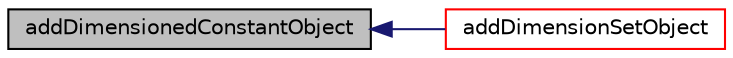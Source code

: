 digraph "addDimensionedConstantObject"
{
  bgcolor="transparent";
  edge [fontname="Helvetica",fontsize="10",labelfontname="Helvetica",labelfontsize="10"];
  node [fontname="Helvetica",fontsize="10",shape=record];
  rankdir="LR";
  Node1 [label="addDimensionedConstantObject",height=0.2,width=0.4,color="black", fillcolor="grey75", style="filled", fontcolor="black"];
  Node1 -> Node2 [dir="back",color="midnightblue",fontsize="10",style="solid",fontname="Helvetica"];
  Node2 [label="addDimensionSetObject",height=0.2,width=0.4,color="red",URL="$a10752.html#adb0730a701b776bca83bf4dd31461c65",tooltip="Register DimensionSets read/write object. "];
}
